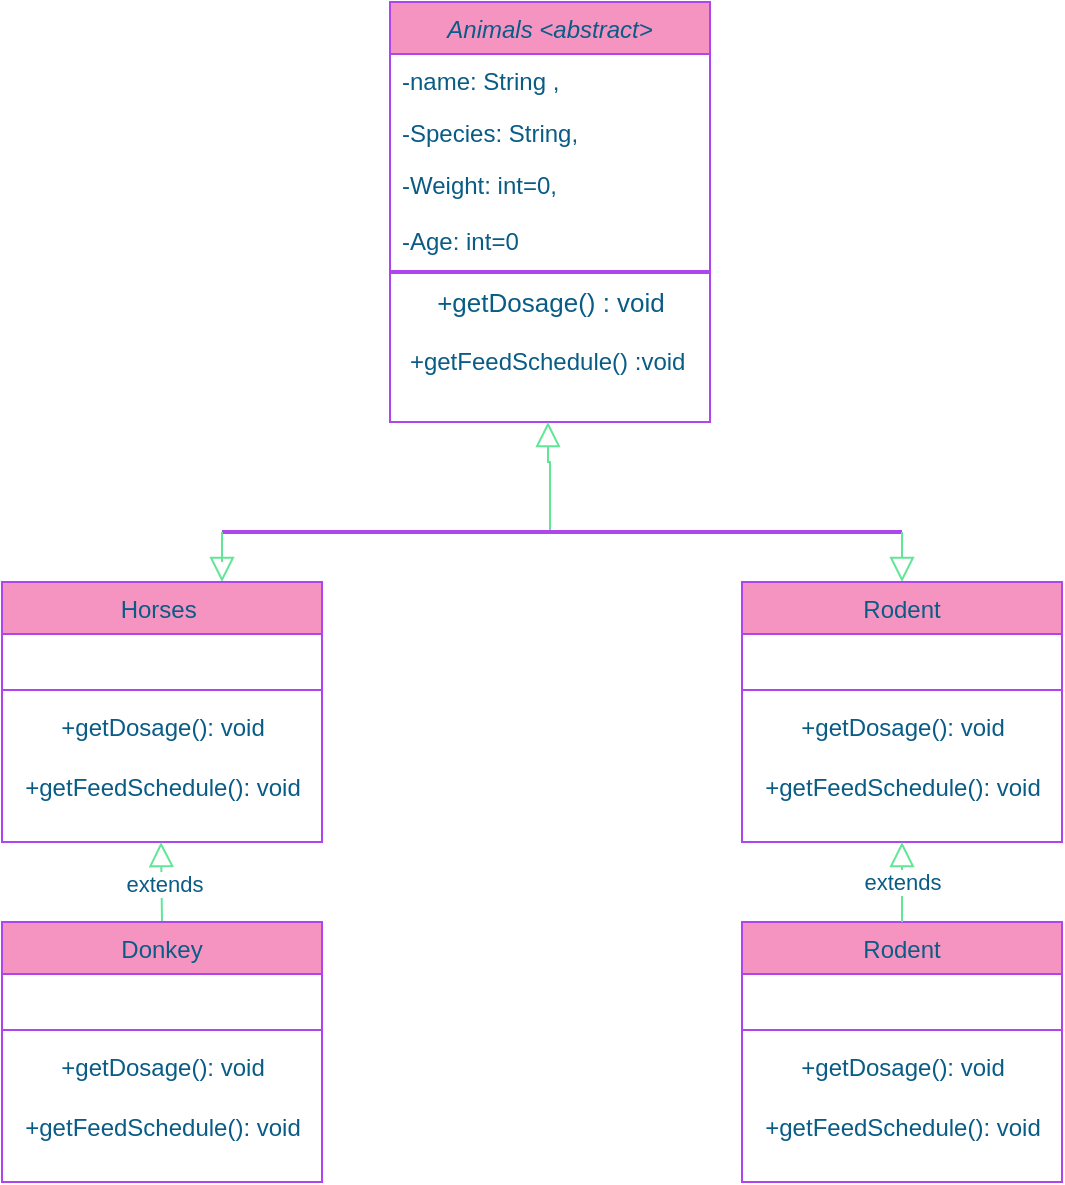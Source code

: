 <mxfile version="20.4.0" type="github">
  <diagram id="C5RBs43oDa-KdzZeNtuy" name="Page-1">
    <mxGraphModel dx="788" dy="518" grid="1" gridSize="10" guides="1" tooltips="1" connect="1" arrows="1" fold="1" page="1" pageScale="1" pageWidth="827" pageHeight="1169" math="0" shadow="0">
      <root>
        <mxCell id="WIyWlLk6GJQsqaUBKTNV-0" />
        <mxCell id="WIyWlLk6GJQsqaUBKTNV-1" parent="WIyWlLk6GJQsqaUBKTNV-0" />
        <mxCell id="zkfFHV4jXpPFQw0GAbJ--0" value="Animals &lt;abstract&gt;" style="swimlane;fontStyle=2;align=center;verticalAlign=top;childLayout=stackLayout;horizontal=1;startSize=26;horizontalStack=0;resizeParent=1;resizeLast=0;collapsible=1;marginBottom=0;rounded=0;shadow=0;strokeWidth=1;fillColor=#F694C1;strokeColor=#AF45ED;fontColor=#095C86;" parent="WIyWlLk6GJQsqaUBKTNV-1" vertex="1">
          <mxGeometry x="334" y="20" width="160" height="210" as="geometry">
            <mxRectangle x="230" y="140" width="160" height="26" as="alternateBounds" />
          </mxGeometry>
        </mxCell>
        <mxCell id="zkfFHV4jXpPFQw0GAbJ--1" value="-name: String ," style="text;align=left;verticalAlign=top;spacingLeft=4;spacingRight=4;overflow=hidden;rotatable=0;points=[[0,0.5],[1,0.5]];portConstraint=eastwest;fontColor=#095C86;" parent="zkfFHV4jXpPFQw0GAbJ--0" vertex="1">
          <mxGeometry y="26" width="160" height="26" as="geometry" />
        </mxCell>
        <mxCell id="zkfFHV4jXpPFQw0GAbJ--2" value="-Species: String, " style="text;align=left;verticalAlign=top;spacingLeft=4;spacingRight=4;overflow=hidden;rotatable=0;points=[[0,0.5],[1,0.5]];portConstraint=eastwest;rounded=0;shadow=0;html=0;fontColor=#095C86;" parent="zkfFHV4jXpPFQw0GAbJ--0" vertex="1">
          <mxGeometry y="52" width="160" height="26" as="geometry" />
        </mxCell>
        <mxCell id="zkfFHV4jXpPFQw0GAbJ--3" value="-Weight: int=0, &#xa;&#xa;-Age: int=0" style="text;align=left;verticalAlign=top;spacingLeft=4;spacingRight=4;overflow=hidden;rotatable=0;points=[[0,0.5],[1,0.5]];portConstraint=eastwest;rounded=0;shadow=0;html=0;fontColor=#095C86;" parent="zkfFHV4jXpPFQw0GAbJ--0" vertex="1">
          <mxGeometry y="78" width="160" height="52" as="geometry" />
        </mxCell>
        <mxCell id="snf34Ov5RAXj2IYkuCBn-3" value="" style="line;strokeWidth=2;html=1;strokeColor=#AF45ED;fillColor=#F694C1;fontColor=#095C86;" vertex="1" parent="zkfFHV4jXpPFQw0GAbJ--0">
          <mxGeometry y="130" width="160" height="10" as="geometry" />
        </mxCell>
        <mxCell id="snf34Ov5RAXj2IYkuCBn-4" value="+getDosage() : void" style="text;strokeColor=none;fillColor=none;html=1;fontSize=13;fontStyle=0;verticalAlign=middle;align=center;fontColor=#095C86;" vertex="1" parent="zkfFHV4jXpPFQw0GAbJ--0">
          <mxGeometry y="140" width="160" height="20" as="geometry" />
        </mxCell>
        <mxCell id="snf34Ov5RAXj2IYkuCBn-5" value="+getFeedSchedule() :void&amp;nbsp;" style="text;strokeColor=none;fillColor=none;html=1;fontSize=12;fontStyle=0;verticalAlign=middle;align=center;strokeWidth=1;fontColor=#095C86;" vertex="1" parent="zkfFHV4jXpPFQw0GAbJ--0">
          <mxGeometry y="160" width="160" height="40" as="geometry" />
        </mxCell>
        <mxCell id="zkfFHV4jXpPFQw0GAbJ--16" value="" style="endArrow=block;endSize=10;endFill=0;shadow=0;strokeWidth=1;rounded=0;edgeStyle=elbowEdgeStyle;elbow=vertical;exitX=1;exitY=0.5;exitDx=0;exitDy=0;exitPerimeter=0;strokeColor=#60E696;fontColor=#095C86;" parent="WIyWlLk6GJQsqaUBKTNV-1" source="snf34Ov5RAXj2IYkuCBn-8" edge="1">
          <mxGeometry width="160" relative="1" as="geometry">
            <mxPoint x="413" y="280" as="sourcePoint" />
            <mxPoint x="413" y="230" as="targetPoint" />
            <Array as="points">
              <mxPoint x="403" y="250" />
              <mxPoint x="503" y="220" />
              <mxPoint x="333" y="230" />
            </Array>
          </mxGeometry>
        </mxCell>
        <mxCell id="snf34Ov5RAXj2IYkuCBn-8" value="" style="line;strokeWidth=2;html=1;strokeColor=#AF45ED;fontSize=12;fillColor=#F694C1;fontColor=#095C86;" vertex="1" parent="WIyWlLk6GJQsqaUBKTNV-1">
          <mxGeometry x="250" y="280" width="164" height="10" as="geometry" />
        </mxCell>
        <mxCell id="snf34Ov5RAXj2IYkuCBn-9" value="" style="line;strokeWidth=2;html=1;strokeColor=#AF45ED;fontSize=12;fillColor=#F694C1;fontColor=#095C86;" vertex="1" parent="WIyWlLk6GJQsqaUBKTNV-1">
          <mxGeometry x="414" y="280" width="176" height="10" as="geometry" />
        </mxCell>
        <mxCell id="snf34Ov5RAXj2IYkuCBn-13" value="" style="endArrow=block;endSize=10;endFill=0;shadow=0;strokeWidth=1;rounded=0;edgeStyle=elbowEdgeStyle;elbow=vertical;exitX=0;exitY=0.5;exitDx=0;exitDy=0;exitPerimeter=0;strokeColor=#60E696;fontColor=#095C86;" edge="1" parent="WIyWlLk6GJQsqaUBKTNV-1" source="snf34Ov5RAXj2IYkuCBn-8">
          <mxGeometry width="160" relative="1" as="geometry">
            <mxPoint x="424" y="295" as="sourcePoint" />
            <mxPoint x="250" y="310" as="targetPoint" />
            <Array as="points">
              <mxPoint x="250" y="300" />
              <mxPoint x="513" y="230" />
              <mxPoint x="343" y="240" />
            </Array>
          </mxGeometry>
        </mxCell>
        <mxCell id="snf34Ov5RAXj2IYkuCBn-14" value="" style="endArrow=block;endSize=10;endFill=0;shadow=0;strokeWidth=1;rounded=0;edgeStyle=elbowEdgeStyle;elbow=vertical;exitX=1;exitY=0.5;exitDx=0;exitDy=0;exitPerimeter=0;strokeColor=#60E696;fontColor=#095C86;" edge="1" parent="WIyWlLk6GJQsqaUBKTNV-1" source="snf34Ov5RAXj2IYkuCBn-9">
          <mxGeometry width="160" relative="1" as="geometry">
            <mxPoint x="590" y="290" as="sourcePoint" />
            <mxPoint x="590" y="310" as="targetPoint" />
            <Array as="points" />
          </mxGeometry>
        </mxCell>
        <mxCell id="snf34Ov5RAXj2IYkuCBn-15" value="Horses " style="swimlane;fontStyle=0;align=center;verticalAlign=top;childLayout=stackLayout;horizontal=1;startSize=26;horizontalStack=0;resizeParent=1;resizeLast=0;collapsible=1;marginBottom=0;rounded=0;shadow=0;strokeWidth=1;fillColor=#F694C1;strokeColor=#AF45ED;fontColor=#095C86;" vertex="1" parent="WIyWlLk6GJQsqaUBKTNV-1">
          <mxGeometry x="140" y="310" width="160" height="130" as="geometry">
            <mxRectangle x="340" y="380" width="170" height="26" as="alternateBounds" />
          </mxGeometry>
        </mxCell>
        <mxCell id="snf34Ov5RAXj2IYkuCBn-16" value="   " style="text;align=left;verticalAlign=top;spacingLeft=4;spacingRight=4;overflow=hidden;rotatable=0;points=[[0,0.5],[1,0.5]];portConstraint=eastwest;fontColor=#095C86;" vertex="1" parent="snf34Ov5RAXj2IYkuCBn-15">
          <mxGeometry y="26" width="160" height="24" as="geometry" />
        </mxCell>
        <mxCell id="snf34Ov5RAXj2IYkuCBn-17" value="" style="line;html=1;strokeWidth=1;align=left;verticalAlign=middle;spacingTop=-1;spacingLeft=3;spacingRight=3;rotatable=0;labelPosition=right;points=[];portConstraint=eastwest;fillColor=#F694C1;strokeColor=#AF45ED;fontColor=#095C86;" vertex="1" parent="snf34Ov5RAXj2IYkuCBn-15">
          <mxGeometry y="50" width="160" height="8" as="geometry" />
        </mxCell>
        <mxCell id="snf34Ov5RAXj2IYkuCBn-18" value="+getDosage(): void" style="text;html=1;align=center;verticalAlign=middle;resizable=0;points=[];autosize=1;strokeColor=none;fillColor=none;fontColor=#095C86;" vertex="1" parent="snf34Ov5RAXj2IYkuCBn-15">
          <mxGeometry y="58" width="160" height="30" as="geometry" />
        </mxCell>
        <mxCell id="snf34Ov5RAXj2IYkuCBn-21" value="+getFeedSchedule(): void" style="text;html=1;align=center;verticalAlign=middle;resizable=0;points=[];autosize=1;strokeColor=none;fillColor=none;fontColor=#095C86;" vertex="1" parent="snf34Ov5RAXj2IYkuCBn-15">
          <mxGeometry y="88" width="160" height="30" as="geometry" />
        </mxCell>
        <mxCell id="snf34Ov5RAXj2IYkuCBn-22" value="" style="endArrow=block;endSize=10;endFill=0;shadow=0;strokeWidth=1;rounded=0;edgeStyle=elbowEdgeStyle;elbow=vertical;strokeColor=#60E696;fontColor=#095C86;" edge="1" parent="WIyWlLk6GJQsqaUBKTNV-1">
          <mxGeometry width="160" relative="1" as="geometry">
            <mxPoint x="220" y="490" as="sourcePoint" />
            <mxPoint x="219.5" y="440" as="targetPoint" />
            <Array as="points">
              <mxPoint x="216.5" y="480" />
              <mxPoint x="309.5" y="430" />
              <mxPoint x="139.5" y="440" />
            </Array>
          </mxGeometry>
        </mxCell>
        <mxCell id="snf34Ov5RAXj2IYkuCBn-28" value="extends&lt;br&gt;" style="edgeLabel;html=1;align=center;verticalAlign=middle;resizable=0;points=[];fontColor=#095C86;" vertex="1" connectable="0" parent="snf34Ov5RAXj2IYkuCBn-22">
          <mxGeometry x="-0.201" relative="1" as="geometry">
            <mxPoint x="1" y="-10" as="offset" />
          </mxGeometry>
        </mxCell>
        <mxCell id="snf34Ov5RAXj2IYkuCBn-23" value="Donkey" style="swimlane;fontStyle=0;align=center;verticalAlign=top;childLayout=stackLayout;horizontal=1;startSize=26;horizontalStack=0;resizeParent=1;resizeLast=0;collapsible=1;marginBottom=0;rounded=0;shadow=0;strokeWidth=1;fillColor=#F694C1;strokeColor=#AF45ED;fontColor=#095C86;" vertex="1" parent="WIyWlLk6GJQsqaUBKTNV-1">
          <mxGeometry x="140" y="480" width="160" height="130" as="geometry">
            <mxRectangle x="340" y="380" width="170" height="26" as="alternateBounds" />
          </mxGeometry>
        </mxCell>
        <mxCell id="snf34Ov5RAXj2IYkuCBn-24" value="   " style="text;align=left;verticalAlign=top;spacingLeft=4;spacingRight=4;overflow=hidden;rotatable=0;points=[[0,0.5],[1,0.5]];portConstraint=eastwest;fontColor=#095C86;" vertex="1" parent="snf34Ov5RAXj2IYkuCBn-23">
          <mxGeometry y="26" width="160" height="24" as="geometry" />
        </mxCell>
        <mxCell id="snf34Ov5RAXj2IYkuCBn-25" value="" style="line;html=1;strokeWidth=1;align=left;verticalAlign=middle;spacingTop=-1;spacingLeft=3;spacingRight=3;rotatable=0;labelPosition=right;points=[];portConstraint=eastwest;fillColor=#F694C1;strokeColor=#AF45ED;fontColor=#095C86;" vertex="1" parent="snf34Ov5RAXj2IYkuCBn-23">
          <mxGeometry y="50" width="160" height="8" as="geometry" />
        </mxCell>
        <mxCell id="snf34Ov5RAXj2IYkuCBn-26" value="+getDosage(): void" style="text;html=1;align=center;verticalAlign=middle;resizable=0;points=[];autosize=1;strokeColor=none;fillColor=none;fontColor=#095C86;" vertex="1" parent="snf34Ov5RAXj2IYkuCBn-23">
          <mxGeometry y="58" width="160" height="30" as="geometry" />
        </mxCell>
        <mxCell id="snf34Ov5RAXj2IYkuCBn-27" value="+getFeedSchedule(): void" style="text;html=1;align=center;verticalAlign=middle;resizable=0;points=[];autosize=1;strokeColor=none;fillColor=none;fontColor=#095C86;" vertex="1" parent="snf34Ov5RAXj2IYkuCBn-23">
          <mxGeometry y="88" width="160" height="30" as="geometry" />
        </mxCell>
        <mxCell id="snf34Ov5RAXj2IYkuCBn-29" value="Rodent" style="swimlane;fontStyle=0;align=center;verticalAlign=top;childLayout=stackLayout;horizontal=1;startSize=26;horizontalStack=0;resizeParent=1;resizeLast=0;collapsible=1;marginBottom=0;rounded=0;shadow=0;strokeWidth=1;fillColor=#F694C1;strokeColor=#AF45ED;fontColor=#095C86;" vertex="1" parent="WIyWlLk6GJQsqaUBKTNV-1">
          <mxGeometry x="510" y="310" width="160" height="130" as="geometry">
            <mxRectangle x="340" y="380" width="170" height="26" as="alternateBounds" />
          </mxGeometry>
        </mxCell>
        <mxCell id="snf34Ov5RAXj2IYkuCBn-30" value="   " style="text;align=left;verticalAlign=top;spacingLeft=4;spacingRight=4;overflow=hidden;rotatable=0;points=[[0,0.5],[1,0.5]];portConstraint=eastwest;fontColor=#095C86;" vertex="1" parent="snf34Ov5RAXj2IYkuCBn-29">
          <mxGeometry y="26" width="160" height="24" as="geometry" />
        </mxCell>
        <mxCell id="snf34Ov5RAXj2IYkuCBn-31" value="" style="line;html=1;strokeWidth=1;align=left;verticalAlign=middle;spacingTop=-1;spacingLeft=3;spacingRight=3;rotatable=0;labelPosition=right;points=[];portConstraint=eastwest;fillColor=#F694C1;strokeColor=#AF45ED;fontColor=#095C86;" vertex="1" parent="snf34Ov5RAXj2IYkuCBn-29">
          <mxGeometry y="50" width="160" height="8" as="geometry" />
        </mxCell>
        <mxCell id="snf34Ov5RAXj2IYkuCBn-32" value="+getDosage(): void" style="text;html=1;align=center;verticalAlign=middle;resizable=0;points=[];autosize=1;strokeColor=none;fillColor=none;fontColor=#095C86;" vertex="1" parent="snf34Ov5RAXj2IYkuCBn-29">
          <mxGeometry y="58" width="160" height="30" as="geometry" />
        </mxCell>
        <mxCell id="snf34Ov5RAXj2IYkuCBn-33" value="+getFeedSchedule(): void" style="text;html=1;align=center;verticalAlign=middle;resizable=0;points=[];autosize=1;strokeColor=none;fillColor=none;fontColor=#095C86;" vertex="1" parent="snf34Ov5RAXj2IYkuCBn-29">
          <mxGeometry y="88" width="160" height="30" as="geometry" />
        </mxCell>
        <mxCell id="snf34Ov5RAXj2IYkuCBn-34" value="Rodent" style="swimlane;fontStyle=0;align=center;verticalAlign=top;childLayout=stackLayout;horizontal=1;startSize=26;horizontalStack=0;resizeParent=1;resizeLast=0;collapsible=1;marginBottom=0;rounded=0;shadow=0;strokeWidth=1;fillColor=#F694C1;strokeColor=#AF45ED;fontColor=#095C86;" vertex="1" parent="WIyWlLk6GJQsqaUBKTNV-1">
          <mxGeometry x="510" y="480" width="160" height="130" as="geometry">
            <mxRectangle x="340" y="380" width="170" height="26" as="alternateBounds" />
          </mxGeometry>
        </mxCell>
        <mxCell id="snf34Ov5RAXj2IYkuCBn-35" value="   " style="text;align=left;verticalAlign=top;spacingLeft=4;spacingRight=4;overflow=hidden;rotatable=0;points=[[0,0.5],[1,0.5]];portConstraint=eastwest;fontColor=#095C86;" vertex="1" parent="snf34Ov5RAXj2IYkuCBn-34">
          <mxGeometry y="26" width="160" height="24" as="geometry" />
        </mxCell>
        <mxCell id="snf34Ov5RAXj2IYkuCBn-36" value="" style="line;html=1;strokeWidth=1;align=left;verticalAlign=middle;spacingTop=-1;spacingLeft=3;spacingRight=3;rotatable=0;labelPosition=right;points=[];portConstraint=eastwest;fillColor=#F694C1;strokeColor=#AF45ED;fontColor=#095C86;" vertex="1" parent="snf34Ov5RAXj2IYkuCBn-34">
          <mxGeometry y="50" width="160" height="8" as="geometry" />
        </mxCell>
        <mxCell id="snf34Ov5RAXj2IYkuCBn-37" value="+getDosage(): void" style="text;html=1;align=center;verticalAlign=middle;resizable=0;points=[];autosize=1;strokeColor=none;fillColor=none;fontColor=#095C86;" vertex="1" parent="snf34Ov5RAXj2IYkuCBn-34">
          <mxGeometry y="58" width="160" height="30" as="geometry" />
        </mxCell>
        <mxCell id="snf34Ov5RAXj2IYkuCBn-38" value="+getFeedSchedule(): void" style="text;html=1;align=center;verticalAlign=middle;resizable=0;points=[];autosize=1;strokeColor=none;fillColor=none;fontColor=#095C86;" vertex="1" parent="snf34Ov5RAXj2IYkuCBn-34">
          <mxGeometry y="88" width="160" height="30" as="geometry" />
        </mxCell>
        <mxCell id="snf34Ov5RAXj2IYkuCBn-39" value="" style="endArrow=block;endSize=10;endFill=0;shadow=0;strokeWidth=1;rounded=0;edgeStyle=elbowEdgeStyle;elbow=vertical;strokeColor=#60E696;fontColor=#095C86;" edge="1" parent="WIyWlLk6GJQsqaUBKTNV-1">
          <mxGeometry width="160" relative="1" as="geometry">
            <mxPoint x="590" y="480" as="sourcePoint" />
            <mxPoint x="590" y="440" as="targetPoint" />
            <Array as="points">
              <mxPoint x="586.5" y="470" />
              <mxPoint x="679.5" y="420" />
              <mxPoint x="509.5" y="430" />
            </Array>
          </mxGeometry>
        </mxCell>
        <mxCell id="snf34Ov5RAXj2IYkuCBn-40" value="extends&lt;br&gt;" style="edgeLabel;html=1;align=center;verticalAlign=middle;resizable=0;points=[];fontColor=#095C86;" vertex="1" connectable="0" parent="snf34Ov5RAXj2IYkuCBn-39">
          <mxGeometry x="-0.201" relative="1" as="geometry">
            <mxPoint y="-4" as="offset" />
          </mxGeometry>
        </mxCell>
      </root>
    </mxGraphModel>
  </diagram>
</mxfile>

